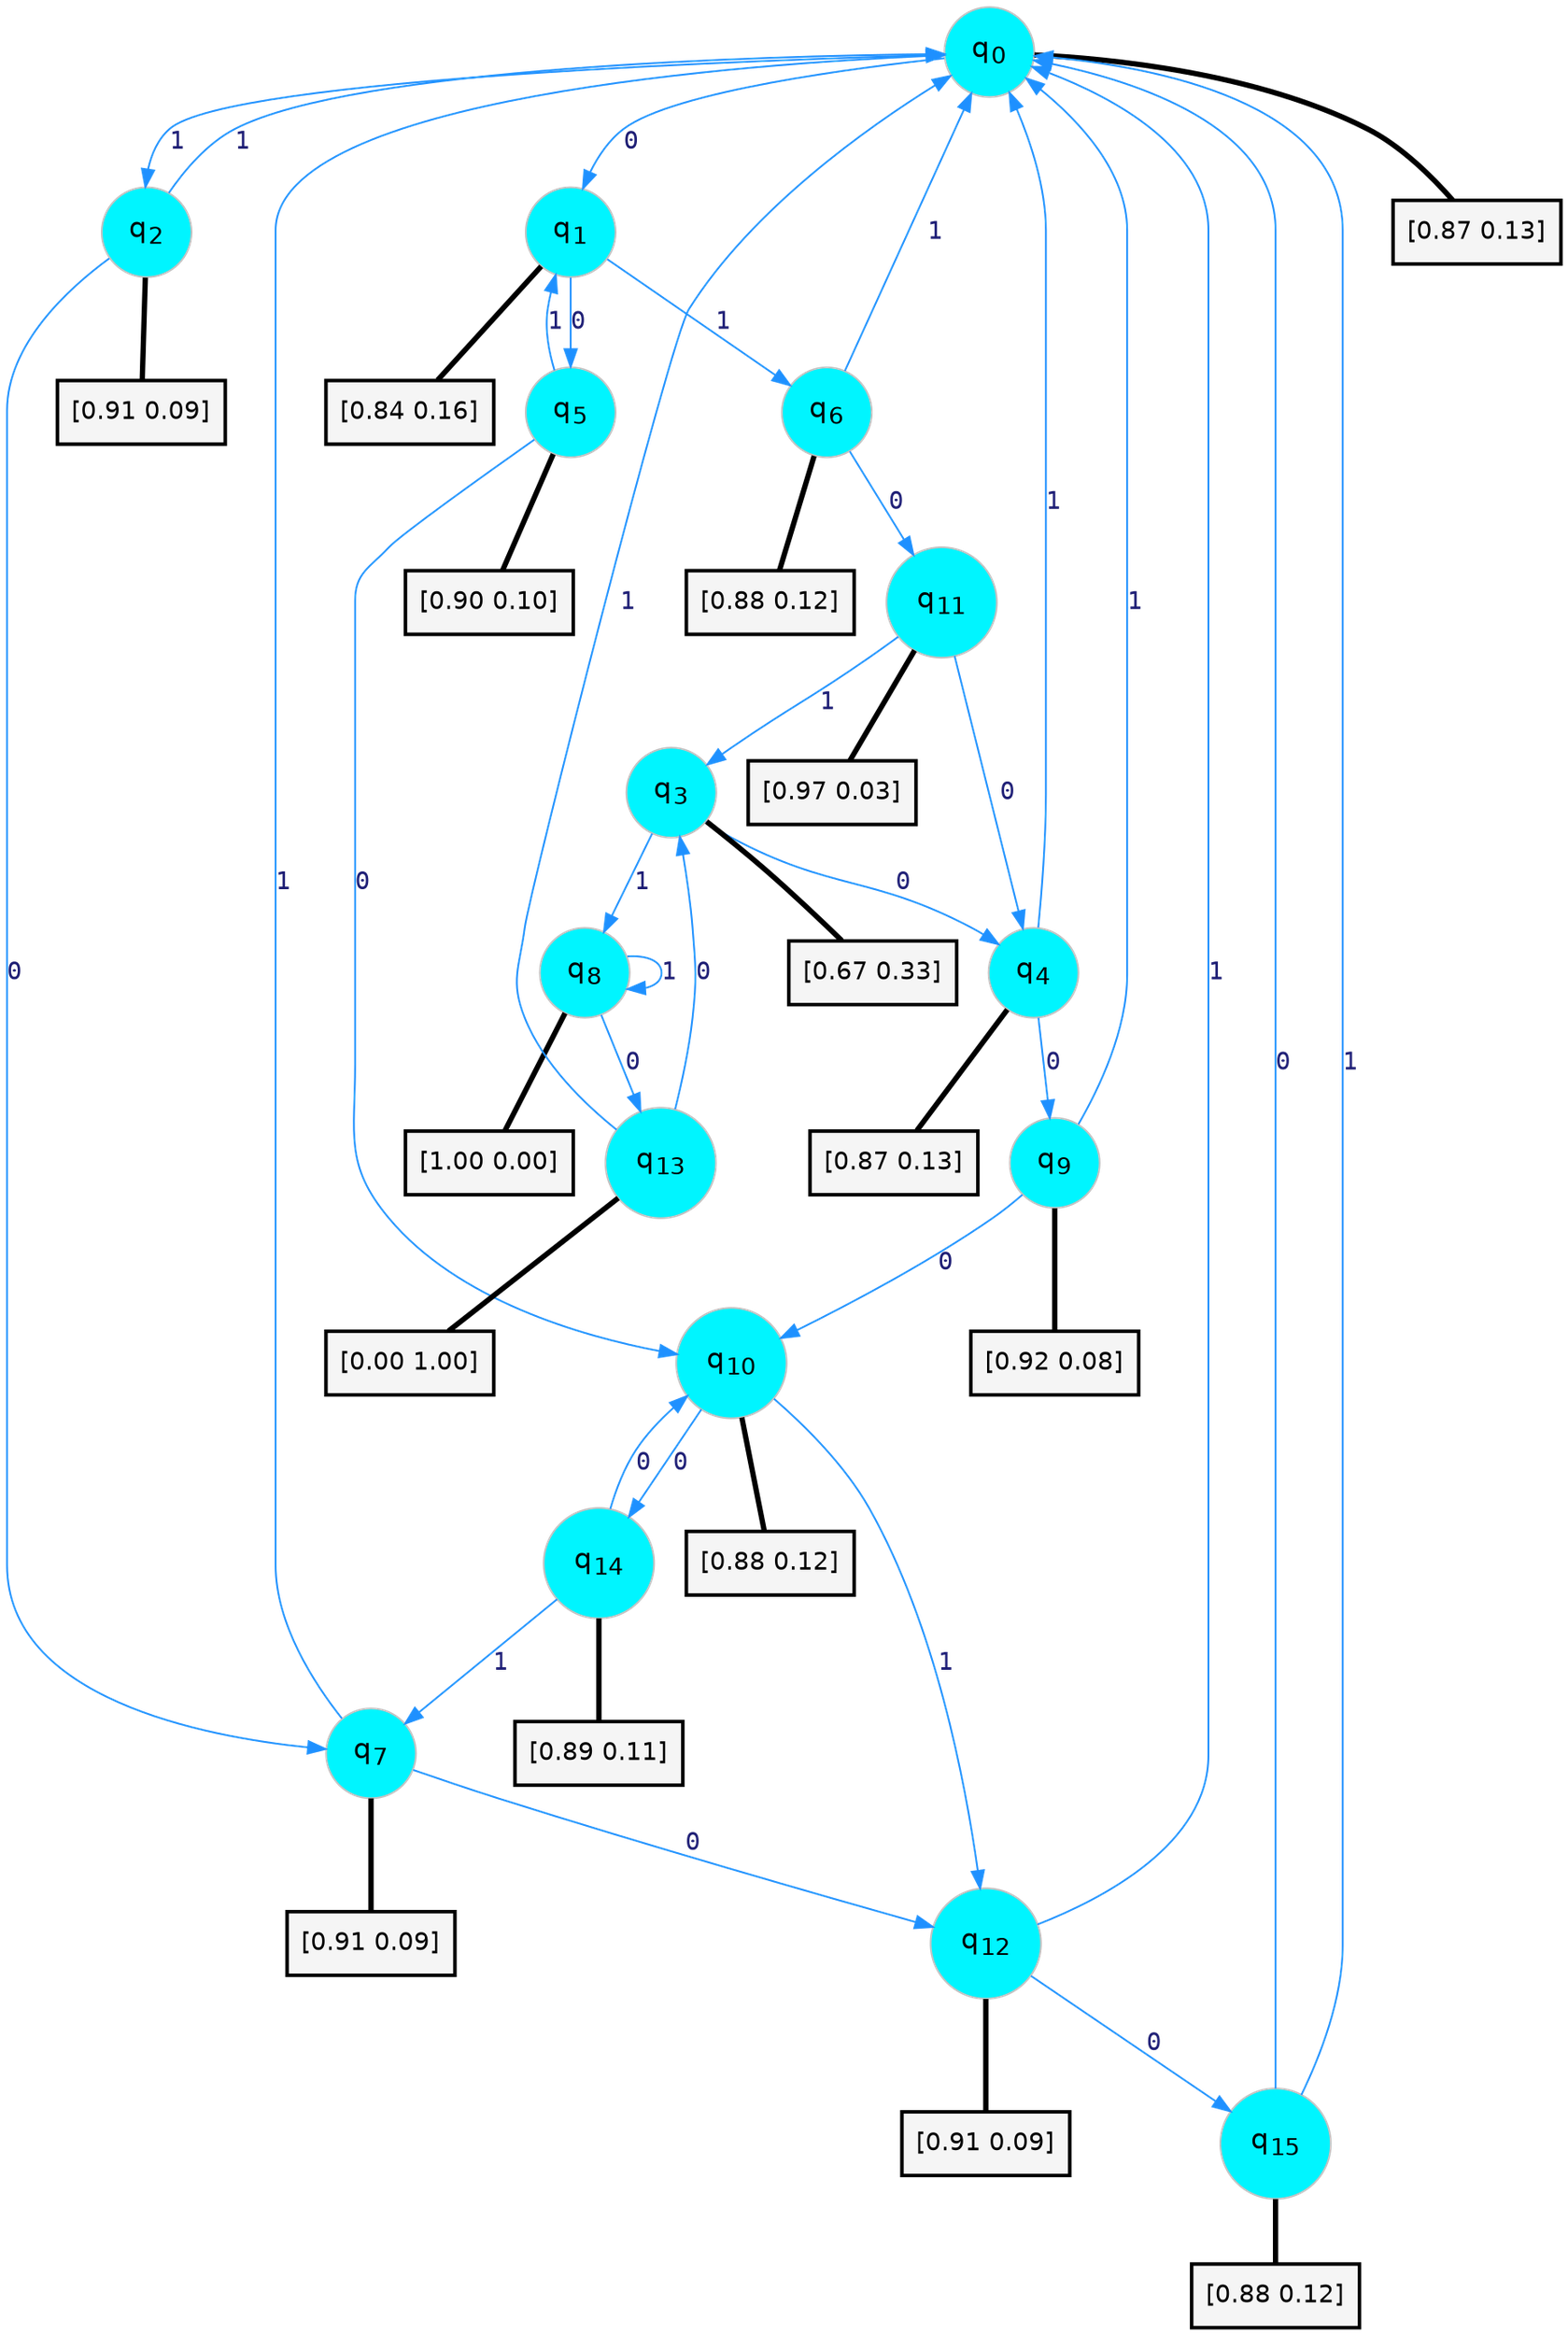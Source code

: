 digraph G {
graph [
bgcolor=transparent, dpi=300, rankdir=TD, size="40,25"];
node [
color=gray, fillcolor=turquoise1, fontcolor=black, fontname=Helvetica, fontsize=16, fontweight=bold, shape=circle, style=filled];
edge [
arrowsize=1, color=dodgerblue1, fontcolor=midnightblue, fontname=courier, fontweight=bold, penwidth=1, style=solid, weight=20];
0[label=<q<SUB>0</SUB>>];
1[label=<q<SUB>1</SUB>>];
2[label=<q<SUB>2</SUB>>];
3[label=<q<SUB>3</SUB>>];
4[label=<q<SUB>4</SUB>>];
5[label=<q<SUB>5</SUB>>];
6[label=<q<SUB>6</SUB>>];
7[label=<q<SUB>7</SUB>>];
8[label=<q<SUB>8</SUB>>];
9[label=<q<SUB>9</SUB>>];
10[label=<q<SUB>10</SUB>>];
11[label=<q<SUB>11</SUB>>];
12[label=<q<SUB>12</SUB>>];
13[label=<q<SUB>13</SUB>>];
14[label=<q<SUB>14</SUB>>];
15[label=<q<SUB>15</SUB>>];
16[label="[0.87 0.13]", shape=box,fontcolor=black, fontname=Helvetica, fontsize=14, penwidth=2, fillcolor=whitesmoke,color=black];
17[label="[0.84 0.16]", shape=box,fontcolor=black, fontname=Helvetica, fontsize=14, penwidth=2, fillcolor=whitesmoke,color=black];
18[label="[0.91 0.09]", shape=box,fontcolor=black, fontname=Helvetica, fontsize=14, penwidth=2, fillcolor=whitesmoke,color=black];
19[label="[0.67 0.33]", shape=box,fontcolor=black, fontname=Helvetica, fontsize=14, penwidth=2, fillcolor=whitesmoke,color=black];
20[label="[0.87 0.13]", shape=box,fontcolor=black, fontname=Helvetica, fontsize=14, penwidth=2, fillcolor=whitesmoke,color=black];
21[label="[0.90 0.10]", shape=box,fontcolor=black, fontname=Helvetica, fontsize=14, penwidth=2, fillcolor=whitesmoke,color=black];
22[label="[0.88 0.12]", shape=box,fontcolor=black, fontname=Helvetica, fontsize=14, penwidth=2, fillcolor=whitesmoke,color=black];
23[label="[0.91 0.09]", shape=box,fontcolor=black, fontname=Helvetica, fontsize=14, penwidth=2, fillcolor=whitesmoke,color=black];
24[label="[1.00 0.00]", shape=box,fontcolor=black, fontname=Helvetica, fontsize=14, penwidth=2, fillcolor=whitesmoke,color=black];
25[label="[0.92 0.08]", shape=box,fontcolor=black, fontname=Helvetica, fontsize=14, penwidth=2, fillcolor=whitesmoke,color=black];
26[label="[0.88 0.12]", shape=box,fontcolor=black, fontname=Helvetica, fontsize=14, penwidth=2, fillcolor=whitesmoke,color=black];
27[label="[0.97 0.03]", shape=box,fontcolor=black, fontname=Helvetica, fontsize=14, penwidth=2, fillcolor=whitesmoke,color=black];
28[label="[0.91 0.09]", shape=box,fontcolor=black, fontname=Helvetica, fontsize=14, penwidth=2, fillcolor=whitesmoke,color=black];
29[label="[0.00 1.00]", shape=box,fontcolor=black, fontname=Helvetica, fontsize=14, penwidth=2, fillcolor=whitesmoke,color=black];
30[label="[0.89 0.11]", shape=box,fontcolor=black, fontname=Helvetica, fontsize=14, penwidth=2, fillcolor=whitesmoke,color=black];
31[label="[0.88 0.12]", shape=box,fontcolor=black, fontname=Helvetica, fontsize=14, penwidth=2, fillcolor=whitesmoke,color=black];
0->1 [label=0];
0->2 [label=1];
0->16 [arrowhead=none, penwidth=3,color=black];
1->5 [label=0];
1->6 [label=1];
1->17 [arrowhead=none, penwidth=3,color=black];
2->7 [label=0];
2->0 [label=1];
2->18 [arrowhead=none, penwidth=3,color=black];
3->4 [label=0];
3->8 [label=1];
3->19 [arrowhead=none, penwidth=3,color=black];
4->9 [label=0];
4->0 [label=1];
4->20 [arrowhead=none, penwidth=3,color=black];
5->10 [label=0];
5->1 [label=1];
5->21 [arrowhead=none, penwidth=3,color=black];
6->11 [label=0];
6->0 [label=1];
6->22 [arrowhead=none, penwidth=3,color=black];
7->12 [label=0];
7->0 [label=1];
7->23 [arrowhead=none, penwidth=3,color=black];
8->13 [label=0];
8->8 [label=1];
8->24 [arrowhead=none, penwidth=3,color=black];
9->10 [label=0];
9->0 [label=1];
9->25 [arrowhead=none, penwidth=3,color=black];
10->14 [label=0];
10->12 [label=1];
10->26 [arrowhead=none, penwidth=3,color=black];
11->4 [label=0];
11->3 [label=1];
11->27 [arrowhead=none, penwidth=3,color=black];
12->15 [label=0];
12->0 [label=1];
12->28 [arrowhead=none, penwidth=3,color=black];
13->3 [label=0];
13->0 [label=1];
13->29 [arrowhead=none, penwidth=3,color=black];
14->10 [label=0];
14->7 [label=1];
14->30 [arrowhead=none, penwidth=3,color=black];
15->0 [label=0];
15->0 [label=1];
15->31 [arrowhead=none, penwidth=3,color=black];
}

